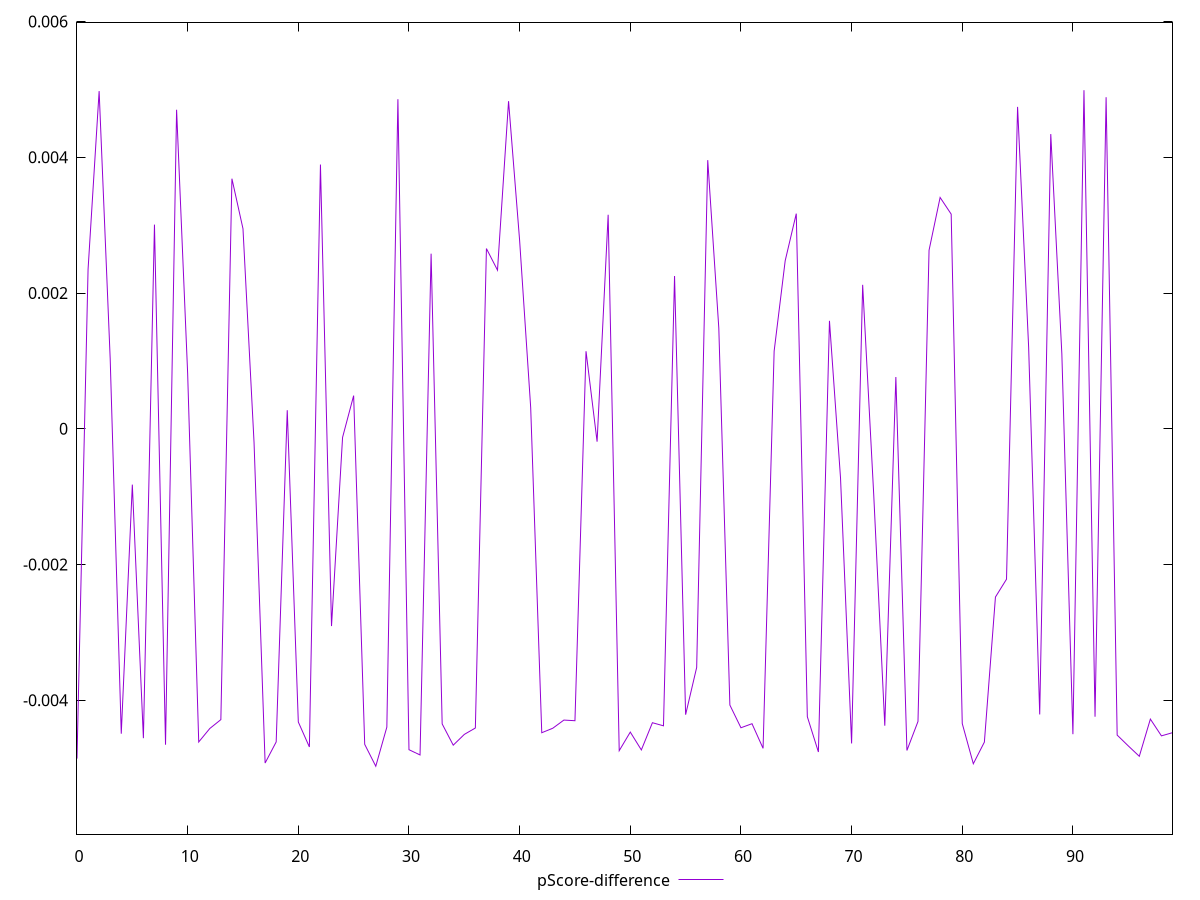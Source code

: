 reset

$pScoreDifference <<EOF
0 -0.004858056027601643
1 0.002348311281683557
2 0.004973933633268701
3 0.001029011131123303
4 -0.004491002103267361
5 -0.0008227225969268392
6 -0.004557624329645349
7 0.0030077602551956684
8 -0.004653688321900384
9 0.0046991213898506246
10 0.0008117089263521837
11 -0.004613235926886117
12 -0.00441468516704524
13 -0.004283916416973899
14 0.0036838595121104767
15 0.0029469191786222204
16 -0.00020440711450320226
17 -0.004923415830199618
18 -0.004612572658095226
19 0.0002734563963489589
20 -0.004318847534517722
21 -0.004686617513420366
22 0.0038921671134202196
23 -0.002905973115696514
24 -0.0001261326287145259
25 0.0004887233431365434
26 -0.0046478741277817814
27 -0.004970561923826389
28 -0.0043944706091135766
29 0.004854472358048589
30 -0.004726685139412989
31 -0.004804519808475516
32 0.0025797120976409627
33 -0.004346923827104332
34 -0.004660208436420676
35 -0.004501783505428403
36 -0.004407100974496592
37 0.002654645261909838
38 0.002336737590478144
39 0.004825963614947915
40 0.002772539901661597
41 0.0003112646740539571
42 -0.004476948253278268
43 -0.004410296008107162
44 -0.004290453760821711
45 -0.004299958454893726
46 0.0011425106013949193
47 -0.00018961192737104726
48 0.003152604216296595
49 -0.0047412637088309895
50 -0.004467465970121598
51 -0.004730281385940893
52 -0.004329366191598183
53 -0.00437515698906632
54 0.00225009673370824
55 -0.004211005503908183
56 -0.0035147016404377673
57 0.003957487020427974
58 0.0014829037266823608
59 -0.004069410761558423
60 -0.004403681416957905
61 -0.004344129643533923
62 -0.004706954040225808
63 0.0011435203079994682
64 0.0024762581555027863
65 0.0031691867747971614
66 -0.004240764781826667
67 -0.004760655986840057
68 0.0015905077889677433
69 -0.0007253116008134608
70 -0.0046346564999419915
71 0.002120488312451263
72 -0.0009716725204478305
73 -0.004373942926729324
74 0.0007625204864530888
75 -0.004738147859145059
76 -0.00431107725097335
77 0.0026301000335358093
78 0.0034072401396032514
79 0.0031618962655615146
80 -0.00434167508662453
81 -0.004933907707295071
82 -0.004614990523511775
83 -0.0024780973619737967
84 -0.0022155079100955044
85 0.0047417823462884146
86 0.0012013490689614104
87 -0.0042081217832997675
88 0.004341471409818332
89 0.00110481124870343
90 -0.00449849959568005
91 0.004987681069830607
92 -0.004240816803960046
93 0.004884356535884926
94 -0.004511746574026532
95 -0.004670216563940399
96 -0.004824191928684218
97 -0.004275954086725431
98 -0.004523124609054241
99 -0.004476248200707467
EOF

set key outside below
set xrange [0:99]
set yrange [-0.005970561923826389:0.005987681069830607]
set trange [-0.005970561923826389:0.005987681069830607]
set terminal svg size 640, 500 enhanced background rgb 'white'
set output "report_00017_2021-02-10T15-08-03.406Z/first-cpu-idle/samples/pages+cached+noadtech/pScore-difference/values.svg"

plot $pScoreDifference title "pScore-difference" with line

reset
